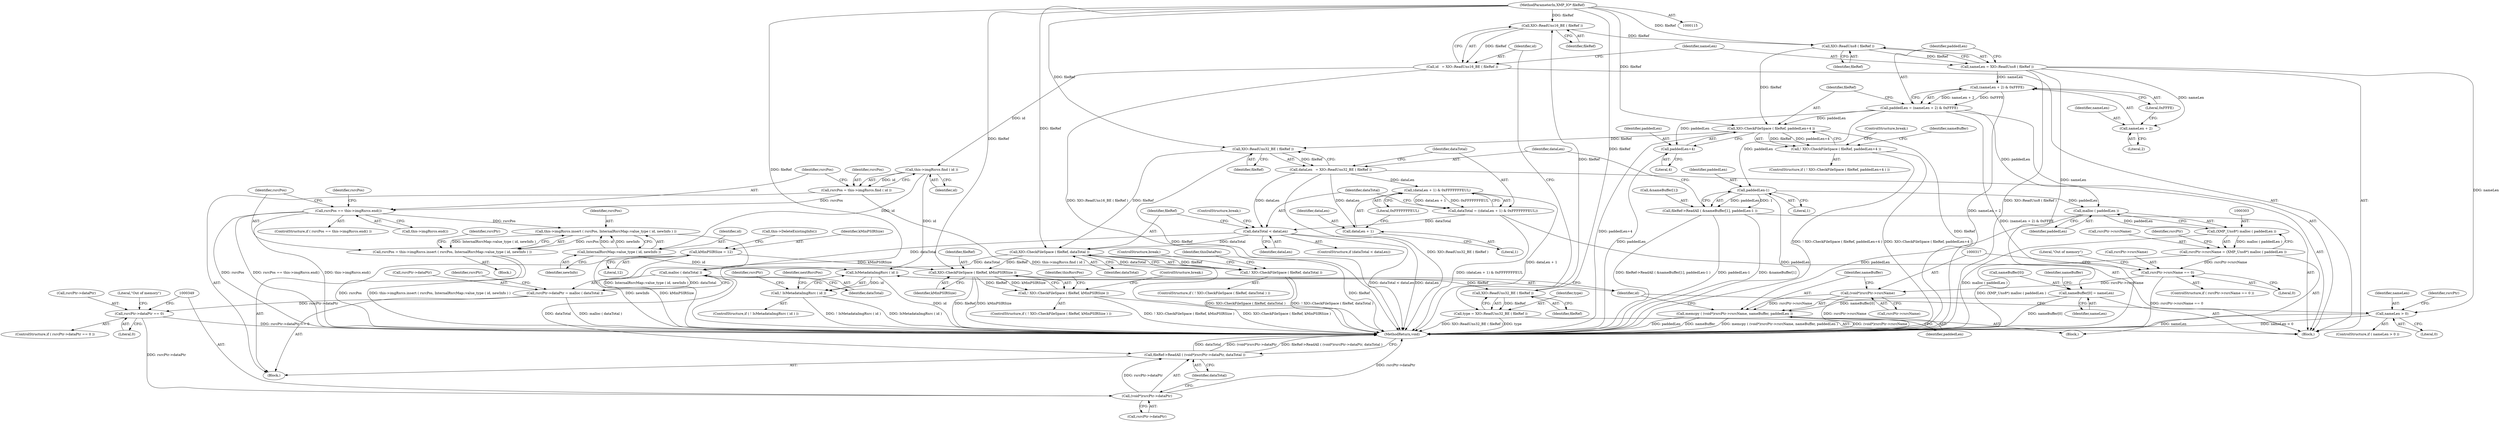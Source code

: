 digraph "0_exempi_6cbd34025e5fd3ba47b29b602096e456507ce83b@pointer" {
"1000168" [label="(Call,XIO::ReadUns16_BE ( fileRef ))"];
"1000163" [label="(Call,XIO::ReadUns32_BE ( fileRef ))"];
"1000152" [label="(Call,XIO::CheckFileSpace ( fileRef, kMinPSIRSize ))"];
"1000225" [label="(Call,XIO::CheckFileSpace ( fileRef, dataTotal ))"];
"1000207" [label="(Call,XIO::ReadUns32_BE ( fileRef ))"];
"1000185" [label="(Call,XIO::CheckFileSpace ( fileRef, paddedLen+4 ))"];
"1000173" [label="(Call,XIO::ReadUns8 ( fileRef ))"];
"1000168" [label="(Call,XIO::ReadUns16_BE ( fileRef ))"];
"1000116" [label="(MethodParameterIn,XMP_IO* fileRef)"];
"1000176" [label="(Call,paddedLen = (nameLen + 2) & 0xFFFE)"];
"1000178" [label="(Call,(nameLen + 2) & 0xFFFE)"];
"1000171" [label="(Call,nameLen = XIO::ReadUns8 ( fileRef ))"];
"1000218" [label="(Call,dataTotal < dataLen)"];
"1000210" [label="(Call,dataTotal = ((dataLen + 1) & 0xFFFFFFFEUL))"];
"1000212" [label="(Call,(dataLen + 1) & 0xFFFFFFFEUL)"];
"1000205" [label="(Call,dataLen   = XIO::ReadUns32_BE ( fileRef ))"];
"1000120" [label="(Call,kMinPSIRSize = 12)"];
"1000166" [label="(Call,id   = XIO::ReadUns16_BE ( fileRef ))"];
"1000238" [label="(Call,this->imgRsrcs.find ( id ))"];
"1000236" [label="(Call,rsrcPos = this->imgRsrcs.find ( id ))"];
"1000241" [label="(Call,rsrcPos == this->imgRsrcs.end())"];
"1000247" [label="(Call,this->imgRsrcs.insert ( rsrcPos, InternalRsrcMap::value_type ( id, newInfo ) ))"];
"1000245" [label="(Call,rsrcPos = this->imgRsrcs.insert ( rsrcPos, InternalRsrcMap::value_type ( id, newInfo ) ))"];
"1000249" [label="(Call,InternalRsrcMap::value_type ( id, newInfo ))"];
"1000325" [label="(Call,IsMetadataImgRsrc ( id ))"];
"1000324" [label="(Call,! IsMetadataImgRsrc ( id ))"];
"1000184" [label="(Call,! XIO::CheckFileSpace ( fileRef, paddedLen+4 ))"];
"1000151" [label="(Call,! XIO::CheckFileSpace ( fileRef, kMinPSIRSize ))"];
"1000161" [label="(Call,type = XIO::ReadUns32_BE ( fileRef ))"];
"1000224" [label="(Call,! XIO::CheckFileSpace ( fileRef, dataTotal ))"];
"1000336" [label="(Call,malloc ( dataTotal ))"];
"1000332" [label="(Call,rsrcPtr->dataPtr = malloc ( dataTotal ))"];
"1000339" [label="(Call,rsrcPtr->dataPtr == 0)"];
"1000348" [label="(Call,(void*)rsrcPtr->dataPtr)"];
"1000347" [label="(Call,fileRef->ReadAll ( (void*)rsrcPtr->dataPtr, dataTotal ))"];
"1000213" [label="(Call,dataLen + 1)"];
"1000187" [label="(Call,paddedLen+4)"];
"1000201" [label="(Call,paddedLen-1)"];
"1000196" [label="(Call,fileRef->ReadAll ( &nameBuffer[1], paddedLen-1 ))"];
"1000304" [label="(Call,malloc ( paddedLen ))"];
"1000302" [label="(Call,(XMP_Uns8*) malloc ( paddedLen ))"];
"1000298" [label="(Call,rsrcPtr->rsrcName = (XMP_Uns8*) malloc ( paddedLen ))"];
"1000307" [label="(Call,rsrcPtr->rsrcName == 0)"];
"1000316" [label="(Call,(void*)rsrcPtr->rsrcName)"];
"1000315" [label="(Call,memcpy ( (void*)rsrcPtr->rsrcName, nameBuffer, paddedLen ))"];
"1000179" [label="(Call,nameLen + 2)"];
"1000191" [label="(Call,nameBuffer[0] = nameLen)"];
"1000294" [label="(Call,nameLen > 0)"];
"1000205" [label="(Call,dataLen   = XIO::ReadUns32_BE ( fileRef ))"];
"1000333" [label="(Call,rsrcPtr->dataPtr)"];
"1000195" [label="(Identifier,nameLen)"];
"1000227" [label="(Identifier,dataTotal)"];
"1000217" [label="(ControlStructure,if (dataTotal < dataLen))"];
"1000315" [label="(Call,memcpy ( (void*)rsrcPtr->rsrcName, nameBuffer, paddedLen ))"];
"1000185" [label="(Call,XIO::CheckFileSpace ( fileRef, paddedLen+4 ))"];
"1000316" [label="(Call,(void*)rsrcPtr->rsrcName)"];
"1000155" [label="(ControlStructure,break;)"];
"1000169" [label="(Identifier,fileRef)"];
"1000294" [label="(Call,nameLen > 0)"];
"1000345" [label="(Literal,\"Out of memory\")"];
"1000293" [label="(ControlStructure,if ( nameLen > 0 ))"];
"1000218" [label="(Call,dataTotal < dataLen)"];
"1000307" [label="(Call,rsrcPtr->rsrcName == 0)"];
"1000152" [label="(Call,XIO::CheckFileSpace ( fileRef, kMinPSIRSize ))"];
"1000354" [label="(MethodReturn,void)"];
"1000219" [label="(Identifier,dataTotal)"];
"1000161" [label="(Call,type = XIO::ReadUns32_BE ( fileRef ))"];
"1000240" [label="(ControlStructure,if ( rsrcPos == this->imgRsrcs.end() ))"];
"1000186" [label="(Identifier,fileRef)"];
"1000334" [label="(Identifier,rsrcPtr)"];
"1000177" [label="(Identifier,paddedLen)"];
"1000281" [label="(Identifier,rsrcPtr)"];
"1000305" [label="(Identifier,paddedLen)"];
"1000295" [label="(Identifier,nameLen)"];
"1000248" [label="(Identifier,rsrcPos)"];
"1000329" [label="(Identifier,nextRsrcPos)"];
"1000207" [label="(Call,XIO::ReadUns32_BE ( fileRef ))"];
"1000350" [label="(Call,rsrcPtr->dataPtr)"];
"1000191" [label="(Call,nameBuffer[0] = nameLen)"];
"1000167" [label="(Identifier,id)"];
"1000251" [label="(Identifier,newInfo)"];
"1000172" [label="(Identifier,nameLen)"];
"1000300" [label="(Identifier,rsrcPtr)"];
"1000154" [label="(Identifier,kMinPSIRSize)"];
"1000336" [label="(Call,malloc ( dataTotal ))"];
"1000190" [label="(ControlStructure,break;)"];
"1000193" [label="(Identifier,nameBuffer)"];
"1000321" [label="(Identifier,nameBuffer)"];
"1000176" [label="(Call,paddedLen = (nameLen + 2) & 0xFFFE)"];
"1000182" [label="(Literal,0xFFFE)"];
"1000203" [label="(Literal,1)"];
"1000236" [label="(Call,rsrcPos = this->imgRsrcs.find ( id ))"];
"1000296" [label="(Literal,0)"];
"1000211" [label="(Identifier,dataTotal)"];
"1000120" [label="(Call,kMinPSIRSize = 12)"];
"1000171" [label="(Call,nameLen = XIO::ReadUns8 ( fileRef ))"];
"1000225" [label="(Call,XIO::CheckFileSpace ( fileRef, dataTotal ))"];
"1000323" [label="(ControlStructure,if ( ! IsMetadataImgRsrc ( id ) ))"];
"1000353" [label="(Identifier,dataTotal)"];
"1000162" [label="(Identifier,type)"];
"1000187" [label="(Call,paddedLen+4)"];
"1000299" [label="(Call,rsrcPtr->rsrcName)"];
"1000348" [label="(Call,(void*)rsrcPtr->dataPtr)"];
"1000337" [label="(Identifier,dataTotal)"];
"1000153" [label="(Identifier,fileRef)"];
"1000250" [label="(Identifier,id)"];
"1000150" [label="(ControlStructure,if ( ! XIO::CheckFileSpace ( fileRef, kMinPSIRSize ) ))"];
"1000326" [label="(Identifier,id)"];
"1000164" [label="(Identifier,fileRef)"];
"1000238" [label="(Call,this->imgRsrcs.find ( id ))"];
"1000222" [label="(ControlStructure,break;)"];
"1000341" [label="(Identifier,rsrcPtr)"];
"1000199" [label="(Identifier,nameBuffer)"];
"1000121" [label="(Identifier,kMinPSIRSize)"];
"1000188" [label="(Identifier,paddedLen)"];
"1000197" [label="(Call,&nameBuffer[1])"];
"1000339" [label="(Call,rsrcPtr->dataPtr == 0)"];
"1000168" [label="(Call,XIO::ReadUns16_BE ( fileRef ))"];
"1000306" [label="(ControlStructure,if ( rsrcPtr->rsrcName == 0 ))"];
"1000249" [label="(Call,InternalRsrcMap::value_type ( id, newInfo ))"];
"1000325" [label="(Call,IsMetadataImgRsrc ( id ))"];
"1000122" [label="(Literal,12)"];
"1000298" [label="(Call,rsrcPtr->rsrcName = (XMP_Uns8*) malloc ( paddedLen ))"];
"1000226" [label="(Identifier,fileRef)"];
"1000322" [label="(Identifier,paddedLen)"];
"1000206" [label="(Identifier,dataLen)"];
"1000237" [label="(Identifier,rsrcPos)"];
"1000192" [label="(Call,nameBuffer[0])"];
"1000241" [label="(Call,rsrcPos == this->imgRsrcs.end())"];
"1000181" [label="(Literal,2)"];
"1000180" [label="(Identifier,nameLen)"];
"1000244" [label="(Block,)"];
"1000243" [label="(Call,this->imgRsrcs.end())"];
"1000116" [label="(MethodParameterIn,XMP_IO* fileRef)"];
"1000173" [label="(Call,XIO::ReadUns8 ( fileRef ))"];
"1000118" [label="(Block,)"];
"1000215" [label="(Literal,1)"];
"1000231" [label="(Identifier,thisDataPos)"];
"1000343" [label="(Literal,0)"];
"1000338" [label="(ControlStructure,if ( rsrcPtr->dataPtr == 0 ))"];
"1000158" [label="(Identifier,thisRsrcPos)"];
"1000347" [label="(Call,fileRef->ReadAll ( (void*)rsrcPtr->dataPtr, dataTotal ))"];
"1000210" [label="(Call,dataTotal = ((dataLen + 1) & 0xFFFFFFFEUL))"];
"1000297" [label="(Block,)"];
"1000214" [label="(Identifier,dataLen)"];
"1000201" [label="(Call,paddedLen-1)"];
"1000220" [label="(Identifier,dataLen)"];
"1000189" [label="(Literal,4)"];
"1000228" [label="(ControlStructure,break;)"];
"1000246" [label="(Identifier,rsrcPos)"];
"1000309" [label="(Identifier,rsrcPtr)"];
"1000245" [label="(Call,rsrcPos = this->imgRsrcs.insert ( rsrcPos, InternalRsrcMap::value_type ( id, newInfo ) ))"];
"1000340" [label="(Call,rsrcPtr->dataPtr)"];
"1000208" [label="(Identifier,fileRef)"];
"1000318" [label="(Call,rsrcPtr->rsrcName)"];
"1000163" [label="(Call,XIO::ReadUns32_BE ( fileRef ))"];
"1000149" [label="(Block,)"];
"1000196" [label="(Call,fileRef->ReadAll ( &nameBuffer[1], paddedLen-1 ))"];
"1000216" [label="(Literal,0xFFFFFFFEUL)"];
"1000302" [label="(Call,(XMP_Uns8*) malloc ( paddedLen ))"];
"1000179" [label="(Call,nameLen + 2)"];
"1000224" [label="(Call,! XIO::CheckFileSpace ( fileRef, dataTotal ))"];
"1000174" [label="(Identifier,fileRef)"];
"1000311" [label="(Literal,0)"];
"1000166" [label="(Call,id   = XIO::ReadUns16_BE ( fileRef ))"];
"1000202" [label="(Identifier,paddedLen)"];
"1000239" [label="(Identifier,id)"];
"1000178" [label="(Call,(nameLen + 2) & 0xFFFE)"];
"1000213" [label="(Call,dataLen + 1)"];
"1000313" [label="(Literal,\"Out of memory\")"];
"1000324" [label="(Call,! IsMetadataImgRsrc ( id ))"];
"1000308" [label="(Call,rsrcPtr->rsrcName)"];
"1000151" [label="(Call,! XIO::CheckFileSpace ( fileRef, kMinPSIRSize ))"];
"1000242" [label="(Identifier,rsrcPos)"];
"1000258" [label="(Identifier,rsrcPos)"];
"1000212" [label="(Call,(dataLen + 1) & 0xFFFFFFFEUL)"];
"1000332" [label="(Call,rsrcPtr->dataPtr = malloc ( dataTotal ))"];
"1000304" [label="(Call,malloc ( paddedLen ))"];
"1000247" [label="(Call,this->imgRsrcs.insert ( rsrcPos, InternalRsrcMap::value_type ( id, newInfo ) ))"];
"1000123" [label="(Call,this->DeleteExistingInfo())"];
"1000184" [label="(Call,! XIO::CheckFileSpace ( fileRef, paddedLen+4 ))"];
"1000223" [label="(ControlStructure,if ( ! XIO::CheckFileSpace ( fileRef, dataTotal ) ))"];
"1000183" [label="(ControlStructure,if ( ! XIO::CheckFileSpace ( fileRef, paddedLen+4 ) ))"];
"1000168" -> "1000166"  [label="AST: "];
"1000168" -> "1000169"  [label="CFG: "];
"1000169" -> "1000168"  [label="AST: "];
"1000166" -> "1000168"  [label="CFG: "];
"1000168" -> "1000166"  [label="DDG: fileRef"];
"1000163" -> "1000168"  [label="DDG: fileRef"];
"1000116" -> "1000168"  [label="DDG: fileRef"];
"1000168" -> "1000173"  [label="DDG: fileRef"];
"1000163" -> "1000161"  [label="AST: "];
"1000163" -> "1000164"  [label="CFG: "];
"1000164" -> "1000163"  [label="AST: "];
"1000161" -> "1000163"  [label="CFG: "];
"1000163" -> "1000161"  [label="DDG: fileRef"];
"1000152" -> "1000163"  [label="DDG: fileRef"];
"1000116" -> "1000163"  [label="DDG: fileRef"];
"1000152" -> "1000151"  [label="AST: "];
"1000152" -> "1000154"  [label="CFG: "];
"1000153" -> "1000152"  [label="AST: "];
"1000154" -> "1000152"  [label="AST: "];
"1000151" -> "1000152"  [label="CFG: "];
"1000152" -> "1000354"  [label="DDG: fileRef"];
"1000152" -> "1000354"  [label="DDG: kMinPSIRSize"];
"1000152" -> "1000151"  [label="DDG: fileRef"];
"1000152" -> "1000151"  [label="DDG: kMinPSIRSize"];
"1000225" -> "1000152"  [label="DDG: fileRef"];
"1000116" -> "1000152"  [label="DDG: fileRef"];
"1000120" -> "1000152"  [label="DDG: kMinPSIRSize"];
"1000225" -> "1000224"  [label="AST: "];
"1000225" -> "1000227"  [label="CFG: "];
"1000226" -> "1000225"  [label="AST: "];
"1000227" -> "1000225"  [label="AST: "];
"1000224" -> "1000225"  [label="CFG: "];
"1000225" -> "1000354"  [label="DDG: fileRef"];
"1000225" -> "1000224"  [label="DDG: fileRef"];
"1000225" -> "1000224"  [label="DDG: dataTotal"];
"1000207" -> "1000225"  [label="DDG: fileRef"];
"1000116" -> "1000225"  [label="DDG: fileRef"];
"1000218" -> "1000225"  [label="DDG: dataTotal"];
"1000225" -> "1000336"  [label="DDG: dataTotal"];
"1000207" -> "1000205"  [label="AST: "];
"1000207" -> "1000208"  [label="CFG: "];
"1000208" -> "1000207"  [label="AST: "];
"1000205" -> "1000207"  [label="CFG: "];
"1000207" -> "1000354"  [label="DDG: fileRef"];
"1000207" -> "1000205"  [label="DDG: fileRef"];
"1000185" -> "1000207"  [label="DDG: fileRef"];
"1000116" -> "1000207"  [label="DDG: fileRef"];
"1000185" -> "1000184"  [label="AST: "];
"1000185" -> "1000187"  [label="CFG: "];
"1000186" -> "1000185"  [label="AST: "];
"1000187" -> "1000185"  [label="AST: "];
"1000184" -> "1000185"  [label="CFG: "];
"1000185" -> "1000354"  [label="DDG: fileRef"];
"1000185" -> "1000354"  [label="DDG: paddedLen+4"];
"1000185" -> "1000184"  [label="DDG: fileRef"];
"1000185" -> "1000184"  [label="DDG: paddedLen+4"];
"1000173" -> "1000185"  [label="DDG: fileRef"];
"1000116" -> "1000185"  [label="DDG: fileRef"];
"1000176" -> "1000185"  [label="DDG: paddedLen"];
"1000173" -> "1000171"  [label="AST: "];
"1000173" -> "1000174"  [label="CFG: "];
"1000174" -> "1000173"  [label="AST: "];
"1000171" -> "1000173"  [label="CFG: "];
"1000173" -> "1000171"  [label="DDG: fileRef"];
"1000116" -> "1000173"  [label="DDG: fileRef"];
"1000116" -> "1000115"  [label="AST: "];
"1000116" -> "1000354"  [label="DDG: fileRef"];
"1000176" -> "1000149"  [label="AST: "];
"1000176" -> "1000178"  [label="CFG: "];
"1000177" -> "1000176"  [label="AST: "];
"1000178" -> "1000176"  [label="AST: "];
"1000186" -> "1000176"  [label="CFG: "];
"1000176" -> "1000354"  [label="DDG: (nameLen + 2) & 0xFFFE"];
"1000178" -> "1000176"  [label="DDG: nameLen + 2"];
"1000178" -> "1000176"  [label="DDG: 0xFFFE"];
"1000176" -> "1000187"  [label="DDG: paddedLen"];
"1000176" -> "1000201"  [label="DDG: paddedLen"];
"1000176" -> "1000304"  [label="DDG: paddedLen"];
"1000178" -> "1000182"  [label="CFG: "];
"1000179" -> "1000178"  [label="AST: "];
"1000182" -> "1000178"  [label="AST: "];
"1000178" -> "1000354"  [label="DDG: nameLen + 2"];
"1000171" -> "1000178"  [label="DDG: nameLen"];
"1000171" -> "1000149"  [label="AST: "];
"1000172" -> "1000171"  [label="AST: "];
"1000177" -> "1000171"  [label="CFG: "];
"1000171" -> "1000354"  [label="DDG: XIO::ReadUns8 ( fileRef )"];
"1000171" -> "1000179"  [label="DDG: nameLen"];
"1000171" -> "1000191"  [label="DDG: nameLen"];
"1000171" -> "1000294"  [label="DDG: nameLen"];
"1000218" -> "1000217"  [label="AST: "];
"1000218" -> "1000220"  [label="CFG: "];
"1000219" -> "1000218"  [label="AST: "];
"1000220" -> "1000218"  [label="AST: "];
"1000222" -> "1000218"  [label="CFG: "];
"1000226" -> "1000218"  [label="CFG: "];
"1000218" -> "1000354"  [label="DDG: dataTotal < dataLen"];
"1000218" -> "1000354"  [label="DDG: dataLen"];
"1000210" -> "1000218"  [label="DDG: dataTotal"];
"1000205" -> "1000218"  [label="DDG: dataLen"];
"1000218" -> "1000336"  [label="DDG: dataTotal"];
"1000210" -> "1000149"  [label="AST: "];
"1000210" -> "1000212"  [label="CFG: "];
"1000211" -> "1000210"  [label="AST: "];
"1000212" -> "1000210"  [label="AST: "];
"1000219" -> "1000210"  [label="CFG: "];
"1000210" -> "1000354"  [label="DDG: (dataLen + 1) & 0xFFFFFFFEUL"];
"1000212" -> "1000210"  [label="DDG: dataLen + 1"];
"1000212" -> "1000210"  [label="DDG: 0xFFFFFFFEUL"];
"1000212" -> "1000216"  [label="CFG: "];
"1000213" -> "1000212"  [label="AST: "];
"1000216" -> "1000212"  [label="AST: "];
"1000212" -> "1000354"  [label="DDG: dataLen + 1"];
"1000205" -> "1000212"  [label="DDG: dataLen"];
"1000205" -> "1000149"  [label="AST: "];
"1000206" -> "1000205"  [label="AST: "];
"1000211" -> "1000205"  [label="CFG: "];
"1000205" -> "1000354"  [label="DDG: XIO::ReadUns32_BE ( fileRef )"];
"1000205" -> "1000213"  [label="DDG: dataLen"];
"1000120" -> "1000118"  [label="AST: "];
"1000120" -> "1000122"  [label="CFG: "];
"1000121" -> "1000120"  [label="AST: "];
"1000122" -> "1000120"  [label="AST: "];
"1000123" -> "1000120"  [label="CFG: "];
"1000120" -> "1000354"  [label="DDG: kMinPSIRSize"];
"1000166" -> "1000149"  [label="AST: "];
"1000167" -> "1000166"  [label="AST: "];
"1000172" -> "1000166"  [label="CFG: "];
"1000166" -> "1000354"  [label="DDG: XIO::ReadUns16_BE ( fileRef )"];
"1000166" -> "1000238"  [label="DDG: id"];
"1000238" -> "1000236"  [label="AST: "];
"1000238" -> "1000239"  [label="CFG: "];
"1000239" -> "1000238"  [label="AST: "];
"1000236" -> "1000238"  [label="CFG: "];
"1000238" -> "1000236"  [label="DDG: id"];
"1000238" -> "1000249"  [label="DDG: id"];
"1000238" -> "1000325"  [label="DDG: id"];
"1000236" -> "1000118"  [label="AST: "];
"1000237" -> "1000236"  [label="AST: "];
"1000242" -> "1000236"  [label="CFG: "];
"1000236" -> "1000354"  [label="DDG: this->imgRsrcs.find ( id )"];
"1000236" -> "1000241"  [label="DDG: rsrcPos"];
"1000241" -> "1000240"  [label="AST: "];
"1000241" -> "1000243"  [label="CFG: "];
"1000242" -> "1000241"  [label="AST: "];
"1000243" -> "1000241"  [label="AST: "];
"1000246" -> "1000241"  [label="CFG: "];
"1000258" -> "1000241"  [label="CFG: "];
"1000241" -> "1000354"  [label="DDG: rsrcPos"];
"1000241" -> "1000354"  [label="DDG: rsrcPos == this->imgRsrcs.end()"];
"1000241" -> "1000354"  [label="DDG: this->imgRsrcs.end()"];
"1000241" -> "1000247"  [label="DDG: rsrcPos"];
"1000247" -> "1000245"  [label="AST: "];
"1000247" -> "1000249"  [label="CFG: "];
"1000248" -> "1000247"  [label="AST: "];
"1000249" -> "1000247"  [label="AST: "];
"1000245" -> "1000247"  [label="CFG: "];
"1000247" -> "1000354"  [label="DDG: InternalRsrcMap::value_type ( id, newInfo )"];
"1000247" -> "1000245"  [label="DDG: rsrcPos"];
"1000247" -> "1000245"  [label="DDG: InternalRsrcMap::value_type ( id, newInfo )"];
"1000249" -> "1000247"  [label="DDG: id"];
"1000249" -> "1000247"  [label="DDG: newInfo"];
"1000245" -> "1000244"  [label="AST: "];
"1000246" -> "1000245"  [label="AST: "];
"1000281" -> "1000245"  [label="CFG: "];
"1000245" -> "1000354"  [label="DDG: rsrcPos"];
"1000245" -> "1000354"  [label="DDG: this->imgRsrcs.insert ( rsrcPos, InternalRsrcMap::value_type ( id, newInfo ) )"];
"1000249" -> "1000251"  [label="CFG: "];
"1000250" -> "1000249"  [label="AST: "];
"1000251" -> "1000249"  [label="AST: "];
"1000249" -> "1000354"  [label="DDG: newInfo"];
"1000249" -> "1000325"  [label="DDG: id"];
"1000325" -> "1000324"  [label="AST: "];
"1000325" -> "1000326"  [label="CFG: "];
"1000326" -> "1000325"  [label="AST: "];
"1000324" -> "1000325"  [label="CFG: "];
"1000325" -> "1000354"  [label="DDG: id"];
"1000325" -> "1000324"  [label="DDG: id"];
"1000324" -> "1000323"  [label="AST: "];
"1000329" -> "1000324"  [label="CFG: "];
"1000334" -> "1000324"  [label="CFG: "];
"1000324" -> "1000354"  [label="DDG: ! IsMetadataImgRsrc ( id )"];
"1000324" -> "1000354"  [label="DDG: IsMetadataImgRsrc ( id )"];
"1000184" -> "1000183"  [label="AST: "];
"1000190" -> "1000184"  [label="CFG: "];
"1000193" -> "1000184"  [label="CFG: "];
"1000184" -> "1000354"  [label="DDG: XIO::CheckFileSpace ( fileRef, paddedLen+4 )"];
"1000184" -> "1000354"  [label="DDG: ! XIO::CheckFileSpace ( fileRef, paddedLen+4 )"];
"1000151" -> "1000150"  [label="AST: "];
"1000155" -> "1000151"  [label="CFG: "];
"1000158" -> "1000151"  [label="CFG: "];
"1000151" -> "1000354"  [label="DDG: ! XIO::CheckFileSpace ( fileRef, kMinPSIRSize )"];
"1000151" -> "1000354"  [label="DDG: XIO::CheckFileSpace ( fileRef, kMinPSIRSize )"];
"1000161" -> "1000149"  [label="AST: "];
"1000162" -> "1000161"  [label="AST: "];
"1000167" -> "1000161"  [label="CFG: "];
"1000161" -> "1000354"  [label="DDG: XIO::ReadUns32_BE ( fileRef )"];
"1000161" -> "1000354"  [label="DDG: type"];
"1000224" -> "1000223"  [label="AST: "];
"1000228" -> "1000224"  [label="CFG: "];
"1000231" -> "1000224"  [label="CFG: "];
"1000224" -> "1000354"  [label="DDG: XIO::CheckFileSpace ( fileRef, dataTotal )"];
"1000224" -> "1000354"  [label="DDG: ! XIO::CheckFileSpace ( fileRef, dataTotal )"];
"1000336" -> "1000332"  [label="AST: "];
"1000336" -> "1000337"  [label="CFG: "];
"1000337" -> "1000336"  [label="AST: "];
"1000332" -> "1000336"  [label="CFG: "];
"1000336" -> "1000332"  [label="DDG: dataTotal"];
"1000336" -> "1000347"  [label="DDG: dataTotal"];
"1000332" -> "1000118"  [label="AST: "];
"1000333" -> "1000332"  [label="AST: "];
"1000341" -> "1000332"  [label="CFG: "];
"1000332" -> "1000354"  [label="DDG: malloc ( dataTotal )"];
"1000332" -> "1000339"  [label="DDG: rsrcPtr->dataPtr"];
"1000339" -> "1000338"  [label="AST: "];
"1000339" -> "1000343"  [label="CFG: "];
"1000340" -> "1000339"  [label="AST: "];
"1000343" -> "1000339"  [label="AST: "];
"1000345" -> "1000339"  [label="CFG: "];
"1000349" -> "1000339"  [label="CFG: "];
"1000339" -> "1000354"  [label="DDG: rsrcPtr->dataPtr == 0"];
"1000339" -> "1000348"  [label="DDG: rsrcPtr->dataPtr"];
"1000348" -> "1000347"  [label="AST: "];
"1000348" -> "1000350"  [label="CFG: "];
"1000349" -> "1000348"  [label="AST: "];
"1000350" -> "1000348"  [label="AST: "];
"1000353" -> "1000348"  [label="CFG: "];
"1000348" -> "1000354"  [label="DDG: rsrcPtr->dataPtr"];
"1000348" -> "1000347"  [label="DDG: rsrcPtr->dataPtr"];
"1000347" -> "1000118"  [label="AST: "];
"1000347" -> "1000353"  [label="CFG: "];
"1000353" -> "1000347"  [label="AST: "];
"1000354" -> "1000347"  [label="CFG: "];
"1000347" -> "1000354"  [label="DDG: dataTotal"];
"1000347" -> "1000354"  [label="DDG: (void*)rsrcPtr->dataPtr"];
"1000347" -> "1000354"  [label="DDG: fileRef->ReadAll ( (void*)rsrcPtr->dataPtr, dataTotal )"];
"1000213" -> "1000215"  [label="CFG: "];
"1000214" -> "1000213"  [label="AST: "];
"1000215" -> "1000213"  [label="AST: "];
"1000216" -> "1000213"  [label="CFG: "];
"1000187" -> "1000189"  [label="CFG: "];
"1000188" -> "1000187"  [label="AST: "];
"1000189" -> "1000187"  [label="AST: "];
"1000187" -> "1000354"  [label="DDG: paddedLen"];
"1000201" -> "1000196"  [label="AST: "];
"1000201" -> "1000203"  [label="CFG: "];
"1000202" -> "1000201"  [label="AST: "];
"1000203" -> "1000201"  [label="AST: "];
"1000196" -> "1000201"  [label="CFG: "];
"1000201" -> "1000354"  [label="DDG: paddedLen"];
"1000201" -> "1000196"  [label="DDG: paddedLen"];
"1000201" -> "1000196"  [label="DDG: 1"];
"1000201" -> "1000304"  [label="DDG: paddedLen"];
"1000196" -> "1000149"  [label="AST: "];
"1000197" -> "1000196"  [label="AST: "];
"1000206" -> "1000196"  [label="CFG: "];
"1000196" -> "1000354"  [label="DDG: paddedLen-1"];
"1000196" -> "1000354"  [label="DDG: &nameBuffer[1]"];
"1000196" -> "1000354"  [label="DDG: fileRef->ReadAll ( &nameBuffer[1], paddedLen-1 )"];
"1000304" -> "1000302"  [label="AST: "];
"1000304" -> "1000305"  [label="CFG: "];
"1000305" -> "1000304"  [label="AST: "];
"1000302" -> "1000304"  [label="CFG: "];
"1000304" -> "1000302"  [label="DDG: paddedLen"];
"1000304" -> "1000315"  [label="DDG: paddedLen"];
"1000302" -> "1000298"  [label="AST: "];
"1000303" -> "1000302"  [label="AST: "];
"1000298" -> "1000302"  [label="CFG: "];
"1000302" -> "1000354"  [label="DDG: malloc ( paddedLen )"];
"1000302" -> "1000298"  [label="DDG: malloc ( paddedLen )"];
"1000298" -> "1000297"  [label="AST: "];
"1000299" -> "1000298"  [label="AST: "];
"1000309" -> "1000298"  [label="CFG: "];
"1000298" -> "1000354"  [label="DDG: (XMP_Uns8*) malloc ( paddedLen )"];
"1000298" -> "1000307"  [label="DDG: rsrcPtr->rsrcName"];
"1000307" -> "1000306"  [label="AST: "];
"1000307" -> "1000311"  [label="CFG: "];
"1000308" -> "1000307"  [label="AST: "];
"1000311" -> "1000307"  [label="AST: "];
"1000313" -> "1000307"  [label="CFG: "];
"1000317" -> "1000307"  [label="CFG: "];
"1000307" -> "1000354"  [label="DDG: rsrcPtr->rsrcName == 0"];
"1000307" -> "1000316"  [label="DDG: rsrcPtr->rsrcName"];
"1000316" -> "1000315"  [label="AST: "];
"1000316" -> "1000318"  [label="CFG: "];
"1000317" -> "1000316"  [label="AST: "];
"1000318" -> "1000316"  [label="AST: "];
"1000321" -> "1000316"  [label="CFG: "];
"1000316" -> "1000354"  [label="DDG: rsrcPtr->rsrcName"];
"1000316" -> "1000315"  [label="DDG: rsrcPtr->rsrcName"];
"1000315" -> "1000297"  [label="AST: "];
"1000315" -> "1000322"  [label="CFG: "];
"1000321" -> "1000315"  [label="AST: "];
"1000322" -> "1000315"  [label="AST: "];
"1000326" -> "1000315"  [label="CFG: "];
"1000315" -> "1000354"  [label="DDG: memcpy ( (void*)rsrcPtr->rsrcName, nameBuffer, paddedLen )"];
"1000315" -> "1000354"  [label="DDG: (void*)rsrcPtr->rsrcName"];
"1000315" -> "1000354"  [label="DDG: paddedLen"];
"1000315" -> "1000354"  [label="DDG: nameBuffer"];
"1000191" -> "1000315"  [label="DDG: nameBuffer[0]"];
"1000179" -> "1000181"  [label="CFG: "];
"1000180" -> "1000179"  [label="AST: "];
"1000181" -> "1000179"  [label="AST: "];
"1000182" -> "1000179"  [label="CFG: "];
"1000191" -> "1000149"  [label="AST: "];
"1000191" -> "1000195"  [label="CFG: "];
"1000192" -> "1000191"  [label="AST: "];
"1000195" -> "1000191"  [label="AST: "];
"1000199" -> "1000191"  [label="CFG: "];
"1000191" -> "1000354"  [label="DDG: nameBuffer[0]"];
"1000294" -> "1000293"  [label="AST: "];
"1000294" -> "1000296"  [label="CFG: "];
"1000295" -> "1000294"  [label="AST: "];
"1000296" -> "1000294"  [label="AST: "];
"1000300" -> "1000294"  [label="CFG: "];
"1000326" -> "1000294"  [label="CFG: "];
"1000294" -> "1000354"  [label="DDG: nameLen > 0"];
"1000294" -> "1000354"  [label="DDG: nameLen"];
}
